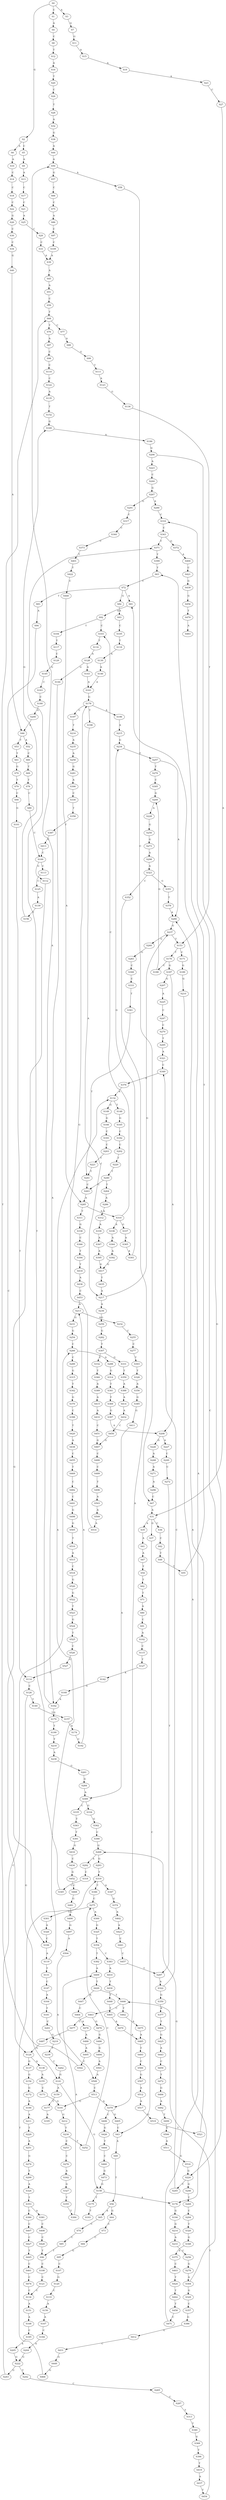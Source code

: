 strict digraph  {
	S0 -> S1 [ label = C ];
	S0 -> S2 [ label = G ];
	S0 -> S3 [ label = A ];
	S1 -> S4 [ label = A ];
	S2 -> S5 [ label = C ];
	S2 -> S6 [ label = A ];
	S3 -> S7 [ label = G ];
	S4 -> S8 [ label = C ];
	S5 -> S9 [ label = A ];
	S6 -> S10 [ label = A ];
	S7 -> S11 [ label = G ];
	S8 -> S12 [ label = T ];
	S9 -> S13 [ label = A ];
	S10 -> S14 [ label = C ];
	S11 -> S15 [ label = A ];
	S12 -> S16 [ label = A ];
	S13 -> S17 [ label = C ];
	S14 -> S18 [ label = C ];
	S15 -> S19 [ label = A ];
	S16 -> S20 [ label = T ];
	S17 -> S21 [ label = C ];
	S18 -> S22 [ label = C ];
	S19 -> S23 [ label = A ];
	S20 -> S24 [ label = C ];
	S21 -> S25 [ label = A ];
	S22 -> S26 [ label = G ];
	S23 -> S27 [ label = C ];
	S24 -> S28 [ label = T ];
	S25 -> S29 [ label = C ];
	S26 -> S30 [ label = C ];
	S27 -> S31 [ label = A ];
	S28 -> S32 [ label = A ];
	S29 -> S33 [ label = C ];
	S30 -> S34 [ label = C ];
	S31 -> S35 [ label = A ];
	S31 -> S36 [ label = C ];
	S31 -> S37 [ label = G ];
	S32 -> S38 [ label = G ];
	S33 -> S39 [ label = A ];
	S34 -> S40 [ label = G ];
	S35 -> S41 [ label = A ];
	S36 -> S42 [ label = C ];
	S37 -> S43 [ label = C ];
	S38 -> S44 [ label = A ];
	S39 -> S45 [ label = A ];
	S40 -> S46 [ label = A ];
	S41 -> S47 [ label = A ];
	S42 -> S48 [ label = T ];
	S43 -> S49 [ label = A ];
	S44 -> S50 [ label = A ];
	S45 -> S51 [ label = A ];
	S46 -> S52 [ label = A ];
	S46 -> S53 [ label = T ];
	S47 -> S54 [ label = T ];
	S48 -> S55 [ label = T ];
	S49 -> S56 [ label = T ];
	S50 -> S57 [ label = G ];
	S50 -> S58 [ label = A ];
	S51 -> S59 [ label = C ];
	S52 -> S60 [ label = C ];
	S53 -> S61 [ label = T ];
	S54 -> S62 [ label = T ];
	S55 -> S63 [ label = T ];
	S56 -> S64 [ label = G ];
	S56 -> S65 [ label = A ];
	S57 -> S66 [ label = C ];
	S58 -> S67 [ label = C ];
	S59 -> S68 [ label = T ];
	S60 -> S69 [ label = T ];
	S61 -> S70 [ label = G ];
	S62 -> S71 [ label = T ];
	S63 -> S72 [ label = C ];
	S64 -> S73 [ label = C ];
	S65 -> S74 [ label = C ];
	S66 -> S75 [ label = C ];
	S67 -> S31 [ label = A ];
	S68 -> S76 [ label = T ];
	S68 -> S77 [ label = C ];
	S69 -> S78 [ label = T ];
	S70 -> S79 [ label = T ];
	S71 -> S80 [ label = A ];
	S72 -> S81 [ label = A ];
	S72 -> S82 [ label = G ];
	S72 -> S83 [ label = T ];
	S73 -> S84 [ label = C ];
	S74 -> S85 [ label = C ];
	S75 -> S86 [ label = A ];
	S76 -> S87 [ label = A ];
	S77 -> S88 [ label = A ];
	S78 -> S89 [ label = C ];
	S79 -> S90 [ label = C ];
	S80 -> S91 [ label = C ];
	S81 -> S92 [ label = A ];
	S82 -> S93 [ label = A ];
	S83 -> S94 [ label = A ];
	S84 -> S95 [ label = G ];
	S85 -> S96 [ label = T ];
	S86 -> S97 [ label = C ];
	S87 -> S98 [ label = C ];
	S88 -> S99 [ label = G ];
	S89 -> S100 [ label = C ];
	S90 -> S101 [ label = G ];
	S91 -> S102 [ label = A ];
	S92 -> S103 [ label = C ];
	S92 -> S104 [ label = T ];
	S93 -> S105 [ label = C ];
	S94 -> S106 [ label = C ];
	S95 -> S107 [ label = C ];
	S96 -> S108 [ label = C ];
	S97 -> S109 [ label = C ];
	S98 -> S110 [ label = C ];
	S99 -> S111 [ label = T ];
	S100 -> S112 [ label = G ];
	S100 -> S113 [ label = C ];
	S101 -> S114 [ label = T ];
	S102 -> S115 [ label = C ];
	S103 -> S116 [ label = T ];
	S104 -> S117 [ label = T ];
	S105 -> S118 [ label = T ];
	S106 -> S119 [ label = A ];
	S107 -> S120 [ label = G ];
	S108 -> S121 [ label = C ];
	S109 -> S39 [ label = A ];
	S110 -> S122 [ label = C ];
	S111 -> S123 [ label = A ];
	S112 -> S124 [ label = G ];
	S113 -> S125 [ label = C ];
	S114 -> S126 [ label = C ];
	S115 -> S127 [ label = T ];
	S116 -> S128 [ label = A ];
	S117 -> S129 [ label = C ];
	S118 -> S130 [ label = A ];
	S119 -> S131 [ label = T ];
	S119 -> S132 [ label = A ];
	S120 -> S133 [ label = C ];
	S121 -> S134 [ label = C ];
	S122 -> S135 [ label = A ];
	S123 -> S136 [ label = G ];
	S124 -> S137 [ label = G ];
	S124 -> S138 [ label = A ];
	S125 -> S139 [ label = A ];
	S126 -> S140 [ label = T ];
	S126 -> S141 [ label = G ];
	S127 -> S142 [ label = A ];
	S128 -> S143 [ label = A ];
	S128 -> S144 [ label = G ];
	S129 -> S145 [ label = G ];
	S130 -> S146 [ label = A ];
	S131 -> S147 [ label = C ];
	S132 -> S148 [ label = T ];
	S132 -> S149 [ label = G ];
	S133 -> S150 [ label = A ];
	S134 -> S151 [ label = A ];
	S135 -> S152 [ label = T ];
	S136 -> S153 [ label = T ];
	S137 -> S154 [ label = G ];
	S138 -> S155 [ label = A ];
	S139 -> S156 [ label = T ];
	S140 -> S157 [ label = T ];
	S141 -> S158 [ label = G ];
	S141 -> S159 [ label = A ];
	S142 -> S160 [ label = G ];
	S143 -> S161 [ label = A ];
	S144 -> S162 [ label = A ];
	S145 -> S163 [ label = C ];
	S146 -> S161 [ label = A ];
	S147 -> S164 [ label = A ];
	S148 -> S165 [ label = G ];
	S149 -> S166 [ label = G ];
	S150 -> S167 [ label = A ];
	S151 -> S168 [ label = A ];
	S152 -> S169 [ label = G ];
	S153 -> S170 [ label = T ];
	S153 -> S171 [ label = C ];
	S154 -> S172 [ label = G ];
	S155 -> S173 [ label = C ];
	S156 -> S169 [ label = G ];
	S157 -> S174 [ label = A ];
	S158 -> S175 [ label = T ];
	S158 -> S176 [ label = A ];
	S159 -> S177 [ label = T ];
	S160 -> S162 [ label = A ];
	S161 -> S178 [ label = G ];
	S162 -> S50 [ label = A ];
	S162 -> S179 [ label = G ];
	S163 -> S180 [ label = C ];
	S164 -> S181 [ label = T ];
	S165 -> S182 [ label = C ];
	S166 -> S183 [ label = C ];
	S167 -> S184 [ label = C ];
	S168 -> S185 [ label = C ];
	S169 -> S186 [ label = A ];
	S170 -> S187 [ label = G ];
	S170 -> S188 [ label = C ];
	S171 -> S189 [ label = G ];
	S172 -> S190 [ label = A ];
	S173 -> S191 [ label = G ];
	S174 -> S192 [ label = C ];
	S175 -> S193 [ label = T ];
	S176 -> S194 [ label = G ];
	S177 -> S195 [ label = A ];
	S178 -> S196 [ label = A ];
	S178 -> S197 [ label = C ];
	S178 -> S198 [ label = T ];
	S179 -> S199 [ label = T ];
	S180 -> S200 [ label = G ];
	S181 -> S201 [ label = C ];
	S182 -> S202 [ label = C ];
	S183 -> S203 [ label = C ];
	S184 -> S204 [ label = A ];
	S185 -> S205 [ label = A ];
	S186 -> S206 [ label = G ];
	S187 -> S207 [ label = G ];
	S187 -> S208 [ label = A ];
	S188 -> S209 [ label = G ];
	S189 -> S210 [ label = G ];
	S190 -> S211 [ label = A ];
	S191 -> S212 [ label = G ];
	S192 -> S213 [ label = A ];
	S194 -> S214 [ label = G ];
	S196 -> S215 [ label = A ];
	S197 -> S216 [ label = T ];
	S198 -> S217 [ label = A ];
	S199 -> S218 [ label = T ];
	S200 -> S46 [ label = A ];
	S201 -> S219 [ label = G ];
	S202 -> S220 [ label = T ];
	S203 -> S221 [ label = T ];
	S204 -> S222 [ label = G ];
	S205 -> S222 [ label = G ];
	S206 -> S223 [ label = A ];
	S206 -> S224 [ label = G ];
	S207 -> S225 [ label = A ];
	S208 -> S226 [ label = G ];
	S208 -> S227 [ label = A ];
	S209 -> S228 [ label = A ];
	S210 -> S176 [ label = A ];
	S211 -> S229 [ label = T ];
	S212 -> S230 [ label = T ];
	S213 -> S231 [ label = G ];
	S213 -> S232 [ label = A ];
	S214 -> S233 [ label = A ];
	S215 -> S234 [ label = G ];
	S216 -> S235 [ label = A ];
	S217 -> S236 [ label = A ];
	S217 -> S237 [ label = G ];
	S218 -> S238 [ label = A ];
	S219 -> S239 [ label = T ];
	S220 -> S240 [ label = T ];
	S221 -> S241 [ label = T ];
	S222 -> S242 [ label = T ];
	S222 -> S243 [ label = G ];
	S223 -> S244 [ label = C ];
	S224 -> S245 [ label = C ];
	S224 -> S246 [ label = G ];
	S225 -> S247 [ label = C ];
	S226 -> S248 [ label = A ];
	S227 -> S249 [ label = C ];
	S228 -> S250 [ label = G ];
	S229 -> S251 [ label = A ];
	S230 -> S252 [ label = T ];
	S230 -> S253 [ label = C ];
	S231 -> S254 [ label = G ];
	S232 -> S255 [ label = C ];
	S233 -> S256 [ label = C ];
	S234 -> S257 [ label = T ];
	S235 -> S258 [ label = A ];
	S236 -> S259 [ label = G ];
	S237 -> S153 [ label = T ];
	S237 -> S260 [ label = G ];
	S238 -> S261 [ label = G ];
	S239 -> S262 [ label = C ];
	S240 -> S263 [ label = C ];
	S240 -> S264 [ label = T ];
	S241 -> S263 [ label = C ];
	S242 -> S265 [ label = C ];
	S243 -> S266 [ label = C ];
	S244 -> S267 [ label = G ];
	S245 -> S268 [ label = G ];
	S246 -> S269 [ label = T ];
	S247 -> S270 [ label = C ];
	S248 -> S271 [ label = A ];
	S249 -> S272 [ label = C ];
	S250 -> S273 [ label = G ];
	S251 -> S274 [ label = G ];
	S252 -> S275 [ label = C ];
	S253 -> S276 [ label = C ];
	S254 -> S266 [ label = C ];
	S255 -> S277 [ label = C ];
	S256 -> S278 [ label = G ];
	S257 -> S279 [ label = T ];
	S257 -> S280 [ label = A ];
	S258 -> S281 [ label = G ];
	S259 -> S282 [ label = G ];
	S260 -> S283 [ label = G ];
	S261 -> S284 [ label = G ];
	S262 -> S141 [ label = G ];
	S263 -> S285 [ label = A ];
	S264 -> S286 [ label = A ];
	S265 -> S287 [ label = C ];
	S266 -> S288 [ label = A ];
	S266 -> S289 [ label = C ];
	S267 -> S290 [ label = A ];
	S267 -> S291 [ label = G ];
	S268 -> S292 [ label = A ];
	S268 -> S293 [ label = G ];
	S269 -> S294 [ label = C ];
	S270 -> S295 [ label = T ];
	S271 -> S296 [ label = A ];
	S272 -> S297 [ label = T ];
	S273 -> S298 [ label = A ];
	S274 -> S299 [ label = T ];
	S275 -> S300 [ label = A ];
	S275 -> S301 [ label = T ];
	S276 -> S302 [ label = A ];
	S277 -> S303 [ label = T ];
	S278 -> S304 [ label = A ];
	S279 -> S305 [ label = C ];
	S280 -> S237 [ label = G ];
	S281 -> S306 [ label = A ];
	S282 -> S307 [ label = T ];
	S283 -> S308 [ label = C ];
	S284 -> S309 [ label = A ];
	S285 -> S310 [ label = A ];
	S285 -> S311 [ label = T ];
	S286 -> S312 [ label = A ];
	S287 -> S313 [ label = T ];
	S288 -> S314 [ label = G ];
	S289 -> S315 [ label = G ];
	S290 -> S316 [ label = C ];
	S291 -> S317 [ label = C ];
	S292 -> S318 [ label = C ];
	S293 -> S319 [ label = T ];
	S294 -> S320 [ label = T ];
	S295 -> S321 [ label = A ];
	S296 -> S67 [ label = C ];
	S297 -> S322 [ label = A ];
	S298 -> S323 [ label = A ];
	S299 -> S324 [ label = A ];
	S300 -> S325 [ label = G ];
	S301 -> S326 [ label = A ];
	S302 -> S327 [ label = G ];
	S303 -> S328 [ label = T ];
	S304 -> S316 [ label = C ];
	S304 -> S329 [ label = G ];
	S305 -> S209 [ label = G ];
	S306 -> S330 [ label = C ];
	S307 -> S331 [ label = G ];
	S307 -> S332 [ label = C ];
	S308 -> S333 [ label = C ];
	S309 -> S334 [ label = G ];
	S309 -> S335 [ label = C ];
	S310 -> S336 [ label = A ];
	S310 -> S337 [ label = G ];
	S310 -> S103 [ label = C ];
	S311 -> S338 [ label = G ];
	S312 -> S339 [ label = A ];
	S313 -> S340 [ label = T ];
	S314 -> S341 [ label = T ];
	S315 -> S342 [ label = T ];
	S316 -> S343 [ label = C ];
	S317 -> S344 [ label = C ];
	S318 -> S345 [ label = C ];
	S319 -> S346 [ label = T ];
	S319 -> S347 [ label = A ];
	S320 -> S348 [ label = G ];
	S321 -> S349 [ label = C ];
	S322 -> S350 [ label = G ];
	S322 -> S349 [ label = C ];
	S323 -> S351 [ label = G ];
	S323 -> S352 [ label = C ];
	S324 -> S353 [ label = T ];
	S325 -> S354 [ label = T ];
	S326 -> S106 [ label = C ];
	S327 -> S355 [ label = T ];
	S328 -> S356 [ label = A ];
	S329 -> S357 [ label = C ];
	S330 -> S358 [ label = T ];
	S331 -> S359 [ label = T ];
	S332 -> S360 [ label = T ];
	S333 -> S361 [ label = T ];
	S334 -> S362 [ label = G ];
	S335 -> S363 [ label = T ];
	S336 -> S364 [ label = A ];
	S337 -> S365 [ label = A ];
	S338 -> S366 [ label = C ];
	S339 -> S367 [ label = A ];
	S340 -> S368 [ label = G ];
	S341 -> S369 [ label = T ];
	S342 -> S370 [ label = G ];
	S343 -> S371 [ label = T ];
	S343 -> S372 [ label = G ];
	S344 -> S373 [ label = C ];
	S345 -> S371 [ label = T ];
	S346 -> S275 [ label = C ];
	S347 -> S374 [ label = G ];
	S348 -> S375 [ label = A ];
	S349 -> S376 [ label = A ];
	S350 -> S377 [ label = A ];
	S351 -> S378 [ label = T ];
	S352 -> S379 [ label = A ];
	S353 -> S380 [ label = C ];
	S353 -> S381 [ label = A ];
	S354 -> S382 [ label = T ];
	S354 -> S383 [ label = C ];
	S355 -> S384 [ label = T ];
	S356 -> S385 [ label = G ];
	S357 -> S386 [ label = G ];
	S358 -> S387 [ label = T ];
	S359 -> S388 [ label = A ];
	S360 -> S389 [ label = A ];
	S361 -> S241 [ label = T ];
	S362 -> S390 [ label = C ];
	S363 -> S391 [ label = T ];
	S364 -> S392 [ label = A ];
	S365 -> S393 [ label = A ];
	S366 -> S394 [ label = T ];
	S367 -> S395 [ label = A ];
	S368 -> S396 [ label = T ];
	S369 -> S397 [ label = G ];
	S370 -> S398 [ label = C ];
	S371 -> S399 [ label = T ];
	S372 -> S400 [ label = A ];
	S373 -> S401 [ label = T ];
	S374 -> S402 [ label = A ];
	S375 -> S403 [ label = C ];
	S376 -> S132 [ label = A ];
	S377 -> S404 [ label = T ];
	S378 -> S280 [ label = A ];
	S379 -> S405 [ label = G ];
	S379 -> S406 [ label = C ];
	S380 -> S407 [ label = C ];
	S381 -> S408 [ label = C ];
	S382 -> S409 [ label = A ];
	S383 -> S410 [ label = A ];
	S384 -> S409 [ label = A ];
	S385 -> S411 [ label = G ];
	S386 -> S412 [ label = G ];
	S387 -> S413 [ label = C ];
	S388 -> S414 [ label = A ];
	S389 -> S415 [ label = A ];
	S390 -> S268 [ label = G ];
	S391 -> S416 [ label = G ];
	S392 -> S417 [ label = G ];
	S393 -> S234 [ label = G ];
	S394 -> S418 [ label = T ];
	S395 -> S417 [ label = G ];
	S396 -> S419 [ label = T ];
	S397 -> S208 [ label = A ];
	S398 -> S420 [ label = T ];
	S399 -> S63 [ label = T ];
	S400 -> S421 [ label = C ];
	S401 -> S422 [ label = T ];
	S402 -> S423 [ label = A ];
	S403 -> S424 [ label = T ];
	S404 -> S425 [ label = G ];
	S405 -> S43 [ label = C ];
	S406 -> S426 [ label = G ];
	S407 -> S427 [ label = C ];
	S408 -> S428 [ label = C ];
	S409 -> S429 [ label = T ];
	S410 -> S430 [ label = T ];
	S411 -> S309 [ label = A ];
	S412 -> S431 [ label = C ];
	S413 -> S100 [ label = C ];
	S414 -> S432 [ label = A ];
	S415 -> S433 [ label = A ];
	S416 -> S434 [ label = C ];
	S417 -> S435 [ label = T ];
	S418 -> S436 [ label = A ];
	S419 -> S437 [ label = A ];
	S420 -> S438 [ label = A ];
	S421 -> S439 [ label = G ];
	S422 -> S440 [ label = C ];
	S423 -> S441 [ label = C ];
	S424 -> S442 [ label = T ];
	S425 -> S443 [ label = A ];
	S426 -> S444 [ label = T ];
	S427 -> S445 [ label = T ];
	S428 -> S96 [ label = T ];
	S429 -> S446 [ label = T ];
	S429 -> S447 [ label = A ];
	S430 -> S448 [ label = T ];
	S431 -> S449 [ label = G ];
	S432 -> S450 [ label = C ];
	S433 -> S451 [ label = C ];
	S434 -> S452 [ label = G ];
	S435 -> S217 [ label = A ];
	S436 -> S453 [ label = C ];
	S437 -> S454 [ label = T ];
	S438 -> S455 [ label = C ];
	S439 -> S456 [ label = G ];
	S440 -> S285 [ label = A ];
	S441 -> S457 [ label = C ];
	S442 -> S458 [ label = T ];
	S443 -> S459 [ label = C ];
	S444 -> S460 [ label = C ];
	S445 -> S461 [ label = C ];
	S446 -> S462 [ label = T ];
	S446 -> S463 [ label = C ];
	S447 -> S464 [ label = C ];
	S448 -> S465 [ label = T ];
	S449 -> S466 [ label = G ];
	S450 -> S467 [ label = G ];
	S451 -> S467 [ label = G ];
	S452 -> S468 [ label = C ];
	S453 -> S213 [ label = A ];
	S454 -> S446 [ label = T ];
	S455 -> S469 [ label = T ];
	S456 -> S470 [ label = T ];
	S457 -> S297 [ label = T ];
	S458 -> S471 [ label = C ];
	S459 -> S472 [ label = T ];
	S460 -> S473 [ label = G ];
	S461 -> S474 [ label = C ];
	S462 -> S475 [ label = A ];
	S463 -> S476 [ label = G ];
	S463 -> S477 [ label = C ];
	S464 -> S478 [ label = A ];
	S465 -> S479 [ label = A ];
	S466 -> S319 [ label = T ];
	S467 -> S480 [ label = C ];
	S468 -> S481 [ label = G ];
	S469 -> S482 [ label = C ];
	S470 -> S483 [ label = A ];
	S471 -> S81 [ label = A ];
	S472 -> S484 [ label = G ];
	S473 -> S158 [ label = G ];
	S474 -> S134 [ label = C ];
	S475 -> S485 [ label = A ];
	S476 -> S486 [ label = G ];
	S477 -> S487 [ label = G ];
	S478 -> S488 [ label = A ];
	S479 -> S485 [ label = A ];
	S480 -> S489 [ label = C ];
	S481 -> S490 [ label = G ];
	S482 -> S491 [ label = C ];
	S484 -> S492 [ label = A ];
	S485 -> S493 [ label = T ];
	S486 -> S494 [ label = G ];
	S487 -> S124 [ label = G ];
	S488 -> S495 [ label = A ];
	S489 -> S496 [ label = T ];
	S490 -> S497 [ label = G ];
	S491 -> S498 [ label = G ];
	S492 -> S499 [ label = T ];
	S493 -> S500 [ label = C ];
	S494 -> S501 [ label = A ];
	S495 -> S502 [ label = C ];
	S496 -> S503 [ label = A ];
	S497 -> S504 [ label = A ];
	S498 -> S505 [ label = G ];
	S499 -> S506 [ label = G ];
	S500 -> S507 [ label = G ];
	S501 -> S508 [ label = A ];
	S502 -> S68 [ label = T ];
	S503 -> S509 [ label = A ];
	S504 -> S508 [ label = A ];
	S505 -> S510 [ label = T ];
	S506 -> S511 [ label = A ];
	S507 -> S512 [ label = A ];
	S508 -> S513 [ label = C ];
	S509 -> S514 [ label = A ];
	S510 -> S515 [ label = A ];
	S511 -> S516 [ label = G ];
	S512 -> S517 [ label = A ];
	S513 -> S191 [ label = G ];
	S513 -> S379 [ label = A ];
	S514 -> S178 [ label = G ];
	S515 -> S518 [ label = C ];
	S516 -> S224 [ label = G ];
	S517 -> S519 [ label = G ];
	S518 -> S520 [ label = G ];
	S519 -> S521 [ label = T ];
	S520 -> S522 [ label = G ];
	S521 -> S280 [ label = A ];
	S522 -> S523 [ label = T ];
	S523 -> S524 [ label = G ];
	S524 -> S525 [ label = T ];
	S525 -> S526 [ label = C ];
	S526 -> S527 [ label = G ];
	S527 -> S114 [ label = T ];
}
